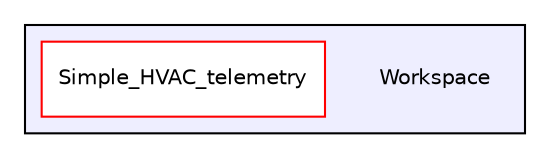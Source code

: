 digraph "C:/Workspace" {
  compound=true
  node [ fontsize="10", fontname="Helvetica"];
  edge [ labelfontsize="10", labelfontname="Helvetica"];
  subgraph clusterdir_f243a7a7d497212ea32570f02ce73440 {
    graph [ bgcolor="#eeeeff", pencolor="black", label="" URL="dir_f243a7a7d497212ea32570f02ce73440.html"];
    dir_f243a7a7d497212ea32570f02ce73440 [shape=plaintext label="Workspace"];
    dir_a733cff363c34944410d1d344514aee4 [shape=box label="Simple_HVAC_telemetry" color="red" fillcolor="white" style="filled" URL="dir_a733cff363c34944410d1d344514aee4.html"];
  }
}
